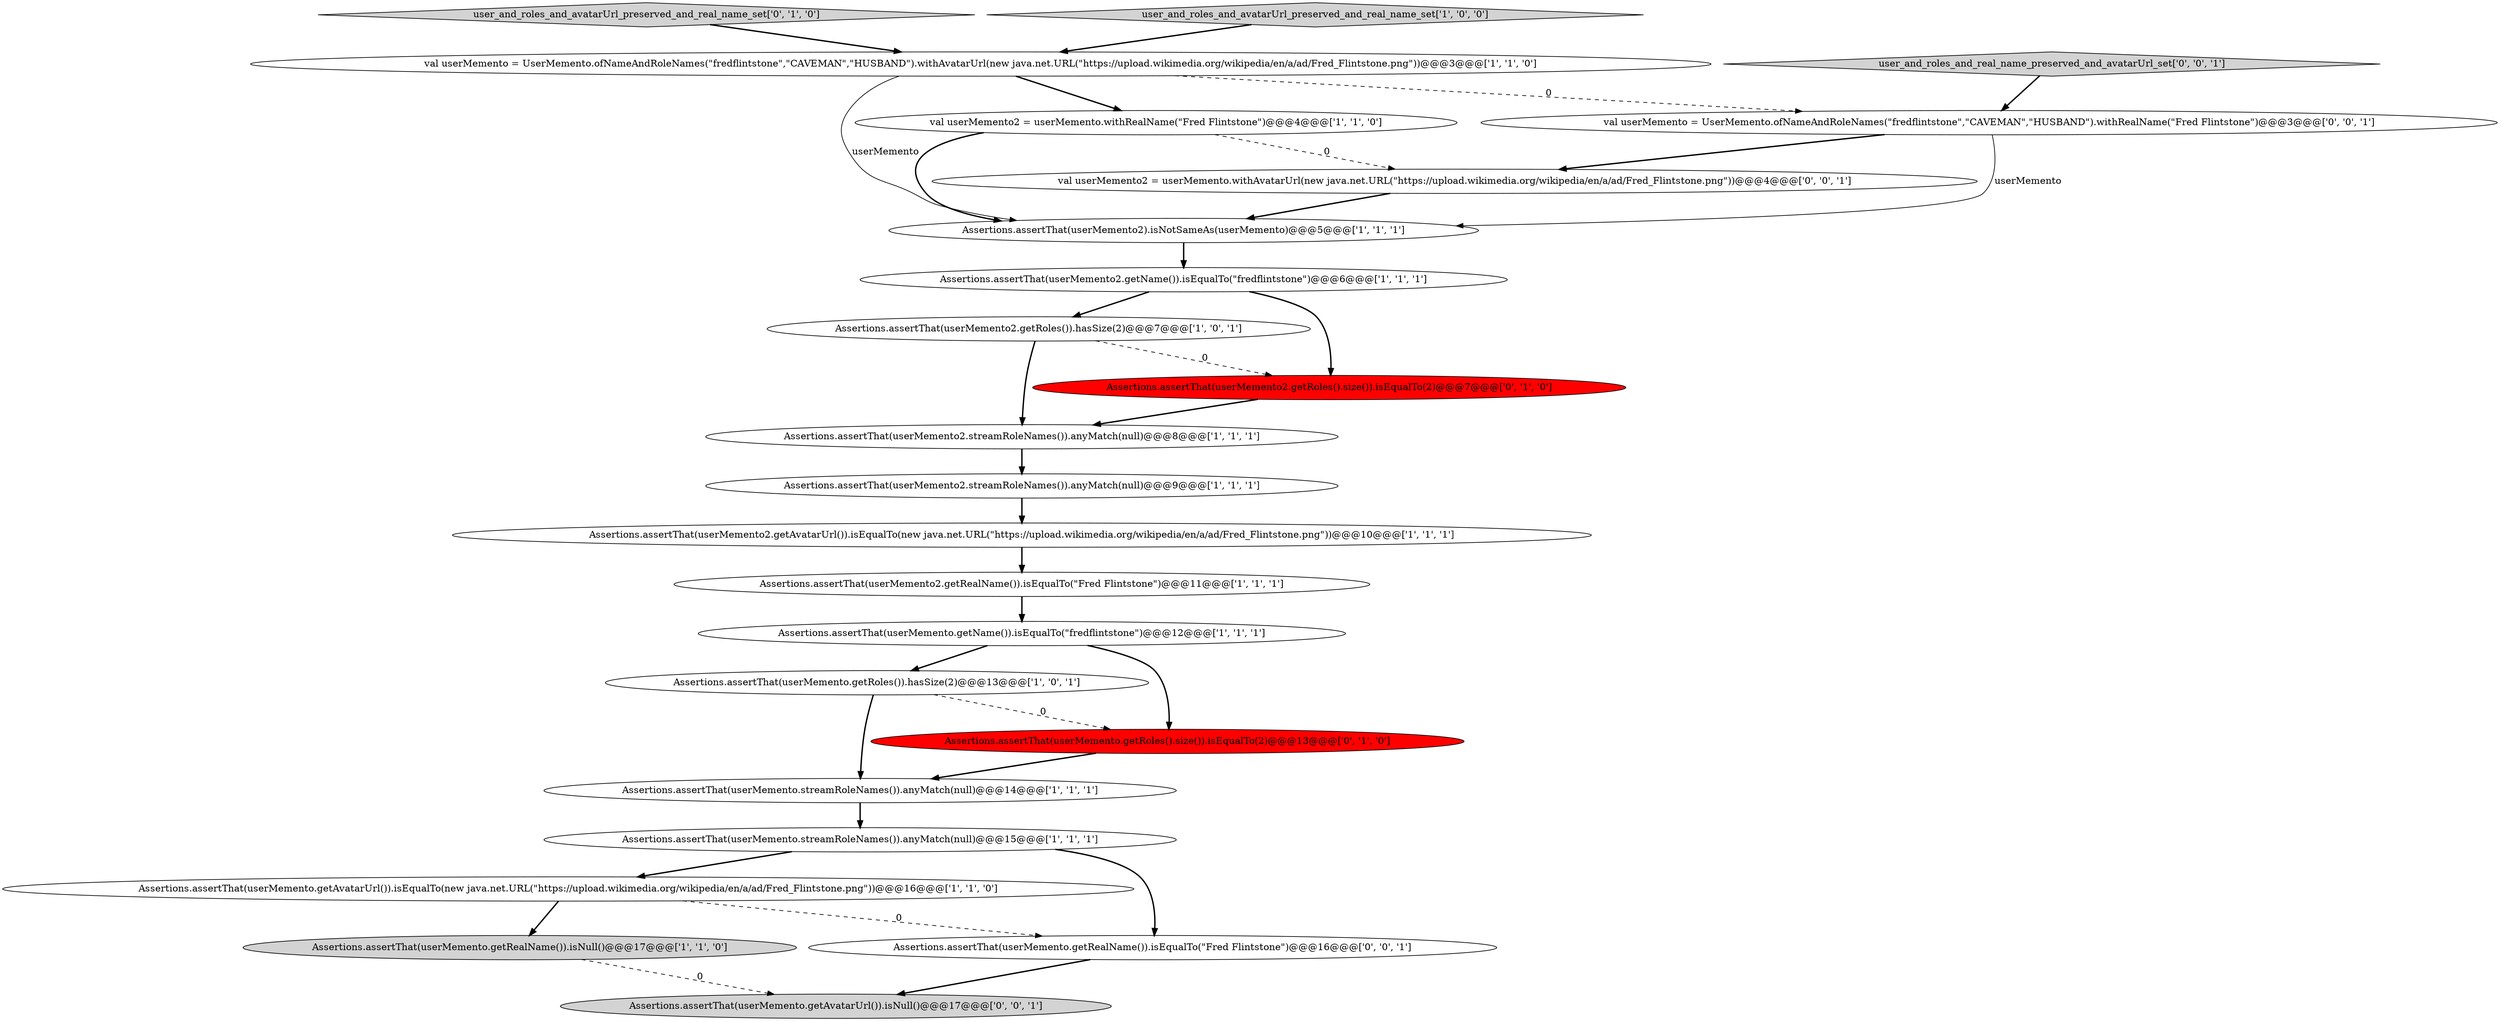 digraph {
12 [style = filled, label = "Assertions.assertThat(userMemento.getRoles()).hasSize(2)@@@13@@@['1', '0', '1']", fillcolor = white, shape = ellipse image = "AAA0AAABBB1BBB"];
16 [style = filled, label = "user_and_roles_and_avatarUrl_preserved_and_real_name_set['0', '1', '0']", fillcolor = lightgray, shape = diamond image = "AAA0AAABBB2BBB"];
23 [style = filled, label = "val userMemento2 = userMemento.withAvatarUrl(new java.net.URL(\"https://upload.wikimedia.org/wikipedia/en/a/ad/Fred_Flintstone.png\"))@@@4@@@['0', '0', '1']", fillcolor = white, shape = ellipse image = "AAA0AAABBB3BBB"];
17 [style = filled, label = "Assertions.assertThat(userMemento.getRoles().size()).isEqualTo(2)@@@13@@@['0', '1', '0']", fillcolor = red, shape = ellipse image = "AAA1AAABBB2BBB"];
3 [style = filled, label = "Assertions.assertThat(userMemento2.getName()).isEqualTo(\"fredflintstone\")@@@6@@@['1', '1', '1']", fillcolor = white, shape = ellipse image = "AAA0AAABBB1BBB"];
4 [style = filled, label = "Assertions.assertThat(userMemento.getName()).isEqualTo(\"fredflintstone\")@@@12@@@['1', '1', '1']", fillcolor = white, shape = ellipse image = "AAA0AAABBB1BBB"];
6 [style = filled, label = "Assertions.assertThat(userMemento.getAvatarUrl()).isEqualTo(new java.net.URL(\"https://upload.wikimedia.org/wikipedia/en/a/ad/Fred_Flintstone.png\"))@@@16@@@['1', '1', '0']", fillcolor = white, shape = ellipse image = "AAA0AAABBB1BBB"];
7 [style = filled, label = "Assertions.assertThat(userMemento2.getRoles()).hasSize(2)@@@7@@@['1', '0', '1']", fillcolor = white, shape = ellipse image = "AAA0AAABBB1BBB"];
11 [style = filled, label = "Assertions.assertThat(userMemento2.streamRoleNames()).anyMatch(null)@@@8@@@['1', '1', '1']", fillcolor = white, shape = ellipse image = "AAA0AAABBB1BBB"];
19 [style = filled, label = "val userMemento = UserMemento.ofNameAndRoleNames(\"fredflintstone\",\"CAVEMAN\",\"HUSBAND\").withRealName(\"Fred Flintstone\")@@@3@@@['0', '0', '1']", fillcolor = white, shape = ellipse image = "AAA0AAABBB3BBB"];
10 [style = filled, label = "Assertions.assertThat(userMemento.streamRoleNames()).anyMatch(null)@@@14@@@['1', '1', '1']", fillcolor = white, shape = ellipse image = "AAA0AAABBB1BBB"];
14 [style = filled, label = "Assertions.assertThat(userMemento2.streamRoleNames()).anyMatch(null)@@@9@@@['1', '1', '1']", fillcolor = white, shape = ellipse image = "AAA0AAABBB1BBB"];
5 [style = filled, label = "Assertions.assertThat(userMemento.streamRoleNames()).anyMatch(null)@@@15@@@['1', '1', '1']", fillcolor = white, shape = ellipse image = "AAA0AAABBB1BBB"];
0 [style = filled, label = "val userMemento = UserMemento.ofNameAndRoleNames(\"fredflintstone\",\"CAVEMAN\",\"HUSBAND\").withAvatarUrl(new java.net.URL(\"https://upload.wikimedia.org/wikipedia/en/a/ad/Fred_Flintstone.png\"))@@@3@@@['1', '1', '0']", fillcolor = white, shape = ellipse image = "AAA0AAABBB1BBB"];
18 [style = filled, label = "Assertions.assertThat(userMemento2.getRoles().size()).isEqualTo(2)@@@7@@@['0', '1', '0']", fillcolor = red, shape = ellipse image = "AAA1AAABBB2BBB"];
21 [style = filled, label = "Assertions.assertThat(userMemento.getRealName()).isEqualTo(\"Fred Flintstone\")@@@16@@@['0', '0', '1']", fillcolor = white, shape = ellipse image = "AAA0AAABBB3BBB"];
1 [style = filled, label = "Assertions.assertThat(userMemento2).isNotSameAs(userMemento)@@@5@@@['1', '1', '1']", fillcolor = white, shape = ellipse image = "AAA0AAABBB1BBB"];
2 [style = filled, label = "Assertions.assertThat(userMemento2.getAvatarUrl()).isEqualTo(new java.net.URL(\"https://upload.wikimedia.org/wikipedia/en/a/ad/Fred_Flintstone.png\"))@@@10@@@['1', '1', '1']", fillcolor = white, shape = ellipse image = "AAA0AAABBB1BBB"];
20 [style = filled, label = "Assertions.assertThat(userMemento.getAvatarUrl()).isNull()@@@17@@@['0', '0', '1']", fillcolor = lightgray, shape = ellipse image = "AAA0AAABBB3BBB"];
22 [style = filled, label = "user_and_roles_and_real_name_preserved_and_avatarUrl_set['0', '0', '1']", fillcolor = lightgray, shape = diamond image = "AAA0AAABBB3BBB"];
13 [style = filled, label = "user_and_roles_and_avatarUrl_preserved_and_real_name_set['1', '0', '0']", fillcolor = lightgray, shape = diamond image = "AAA0AAABBB1BBB"];
8 [style = filled, label = "val userMemento2 = userMemento.withRealName(\"Fred Flintstone\")@@@4@@@['1', '1', '0']", fillcolor = white, shape = ellipse image = "AAA0AAABBB1BBB"];
15 [style = filled, label = "Assertions.assertThat(userMemento.getRealName()).isNull()@@@17@@@['1', '1', '0']", fillcolor = lightgray, shape = ellipse image = "AAA0AAABBB1BBB"];
9 [style = filled, label = "Assertions.assertThat(userMemento2.getRealName()).isEqualTo(\"Fred Flintstone\")@@@11@@@['1', '1', '1']", fillcolor = white, shape = ellipse image = "AAA0AAABBB1BBB"];
17->10 [style = bold, label=""];
6->21 [style = dashed, label="0"];
16->0 [style = bold, label=""];
15->20 [style = dashed, label="0"];
7->11 [style = bold, label=""];
4->17 [style = bold, label=""];
7->18 [style = dashed, label="0"];
22->19 [style = bold, label=""];
11->14 [style = bold, label=""];
0->19 [style = dashed, label="0"];
9->4 [style = bold, label=""];
18->11 [style = bold, label=""];
8->23 [style = dashed, label="0"];
1->3 [style = bold, label=""];
12->17 [style = dashed, label="0"];
0->1 [style = solid, label="userMemento"];
2->9 [style = bold, label=""];
19->1 [style = solid, label="userMemento"];
6->15 [style = bold, label=""];
3->18 [style = bold, label=""];
8->1 [style = bold, label=""];
5->21 [style = bold, label=""];
12->10 [style = bold, label=""];
21->20 [style = bold, label=""];
10->5 [style = bold, label=""];
5->6 [style = bold, label=""];
3->7 [style = bold, label=""];
19->23 [style = bold, label=""];
0->8 [style = bold, label=""];
23->1 [style = bold, label=""];
4->12 [style = bold, label=""];
14->2 [style = bold, label=""];
13->0 [style = bold, label=""];
}
